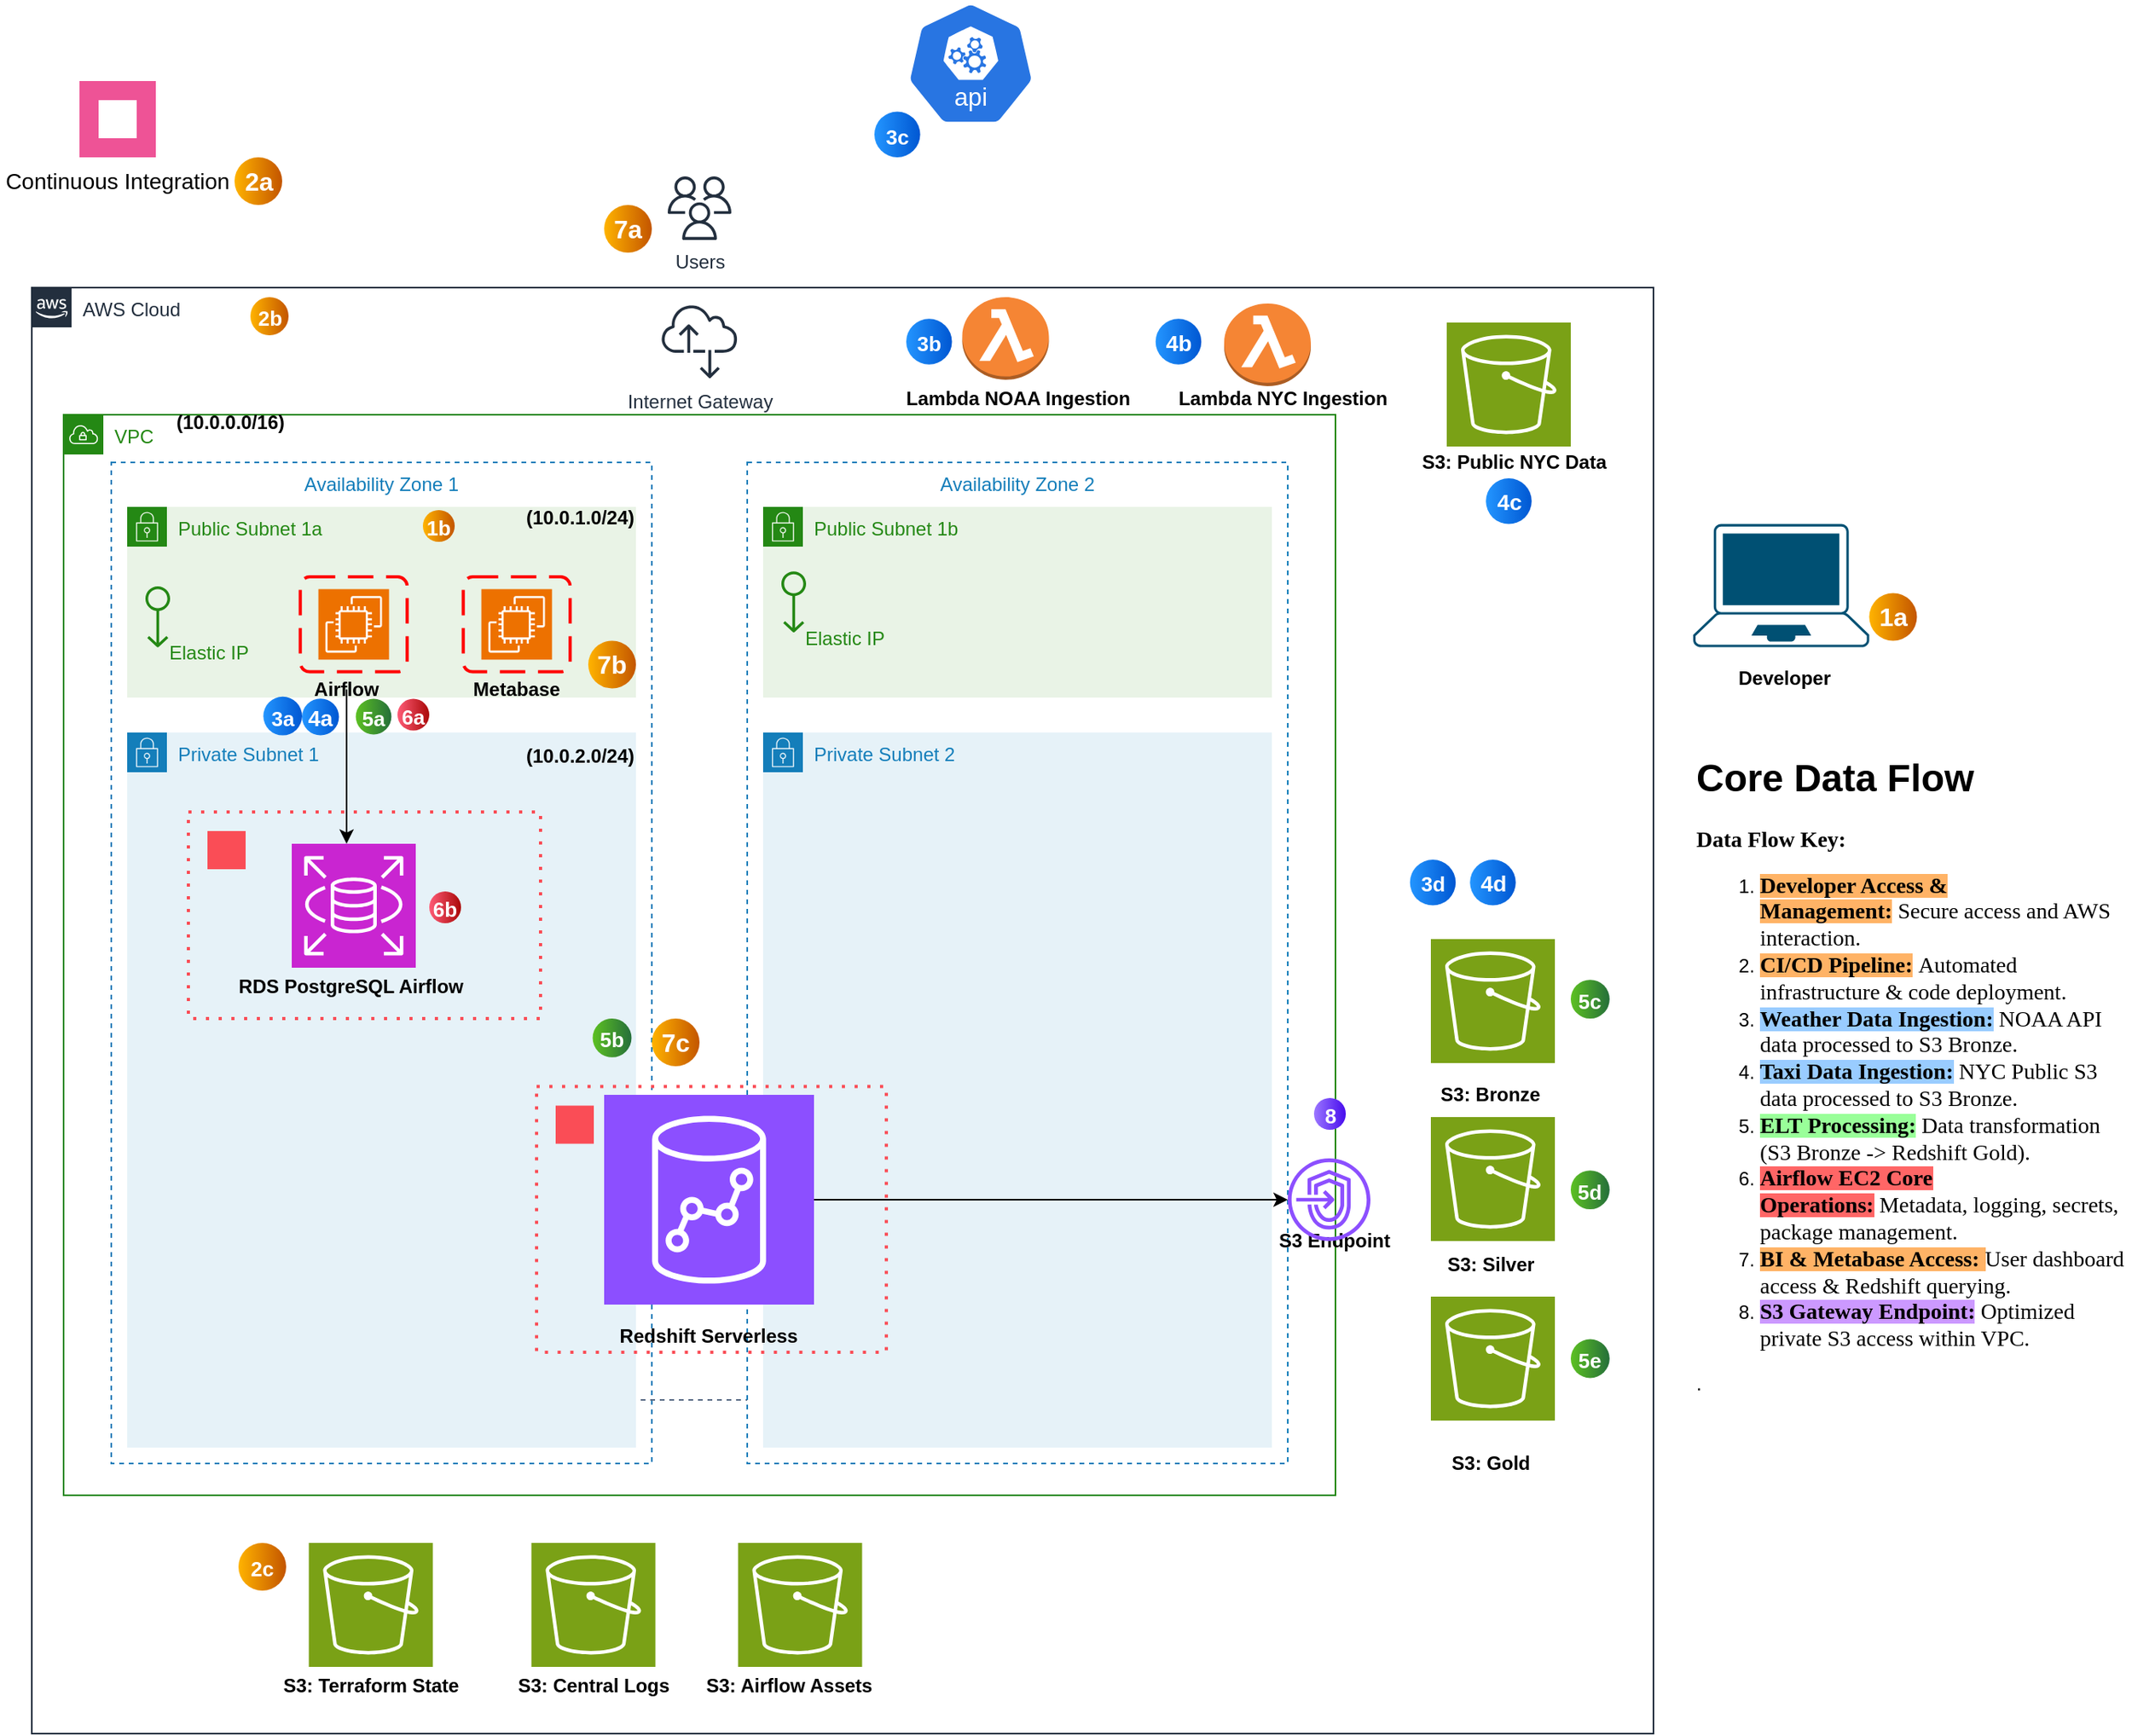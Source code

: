 <mxfile version="27.0.6">
  <diagram id="jrXY4hO8n29qiqvIHeQG" name="Page-1">
    <mxGraphModel dx="2551" dy="2129" grid="1" gridSize="10" guides="1" tooltips="1" connect="1" arrows="1" fold="1" page="0" pageScale="1" pageWidth="827" pageHeight="1169" math="0" shadow="0">
      <root>
        <mxCell id="0" />
        <mxCell id="1" parent="0" />
        <mxCell id="5G6M97Ru5O6IGqaMy1Rf-31" value="Availability Zone 1" style="strokeColor=#147EBA;dashed=1;verticalAlign=top;fontStyle=0;fontColor=#147EBA;" parent="1" vertex="1">
          <mxGeometry x="-970" y="-690" width="340" height="630" as="geometry" />
        </mxCell>
        <mxCell id="5G6M97Ru5O6IGqaMy1Rf-42" value="" style="fillColor=none;strokeColor=#5A6C86;dashed=1;verticalAlign=top;fontStyle=0;fontColor=#5A6C86;" parent="1" vertex="1">
          <mxGeometry x="-950" y="-270" width="700" height="170" as="geometry" />
        </mxCell>
        <mxCell id="5G6M97Ru5O6IGqaMy1Rf-26" value="Private Subnet 1" style="points=[[0,0],[0.25,0],[0.5,0],[0.75,0],[1,0],[1,0.25],[1,0.5],[1,0.75],[1,1],[0.75,1],[0.5,1],[0.25,1],[0,1],[0,0.75],[0,0.5],[0,0.25]];outlineConnect=0;gradientColor=none;html=1;whiteSpace=wrap;fontSize=12;fontStyle=0;shape=mxgraph.aws4.group;grIcon=mxgraph.aws4.group_security_group;grStroke=0;strokeColor=#147EBA;fillColor=#E6F2F8;verticalAlign=top;align=left;spacingLeft=30;fontColor=#147EBA;dashed=0;" parent="1" vertex="1">
          <mxGeometry x="-960" y="-520" width="320" height="450" as="geometry" />
        </mxCell>
        <mxCell id="5G6M97Ru5O6IGqaMy1Rf-22" value="AWS Cloud" style="points=[[0,0],[0.25,0],[0.5,0],[0.75,0],[1,0],[1,0.25],[1,0.5],[1,0.75],[1,1],[0.75,1],[0.5,1],[0.25,1],[0,1],[0,0.75],[0,0.5],[0,0.25]];outlineConnect=0;gradientColor=none;html=1;whiteSpace=wrap;fontSize=12;fontStyle=0;shape=mxgraph.aws4.group;grIcon=mxgraph.aws4.group_aws_cloud_alt;strokeColor=#232F3E;verticalAlign=top;align=left;spacingLeft=30;fontColor=#232F3E;dashed=0;fillColor=none;" parent="1" vertex="1">
          <mxGeometry x="-1020" y="-800" width="1020" height="910" as="geometry" />
        </mxCell>
        <mxCell id="5G6M97Ru5O6IGqaMy1Rf-23" value="VPC" style="points=[[0,0],[0.25,0],[0.5,0],[0.75,0],[1,0],[1,0.25],[1,0.5],[1,0.75],[1,1],[0.75,1],[0.5,1],[0.25,1],[0,1],[0,0.75],[0,0.5],[0,0.25]];outlineConnect=0;gradientColor=none;html=1;whiteSpace=wrap;fontSize=12;fontStyle=0;shape=mxgraph.aws4.group;grIcon=mxgraph.aws4.group_vpc;strokeColor=#248814;fillColor=none;verticalAlign=top;align=left;spacingLeft=30;dashed=0;fontColor=#248814;" parent="1" vertex="1">
          <mxGeometry x="-1000" y="-720" width="800" height="680" as="geometry" />
        </mxCell>
        <mxCell id="5G6M97Ru5O6IGqaMy1Rf-32" value="Availability Zone 2" style="strokeColor=#147EBA;dashed=1;verticalAlign=top;fontStyle=0;fontColor=#147EBA;" parent="1" vertex="1">
          <mxGeometry x="-570" y="-690" width="340" height="630" as="geometry" />
        </mxCell>
        <mxCell id="5G6M97Ru5O6IGqaMy1Rf-24" value="Public Subnet 1a" style="points=[[0,0],[0.25,0],[0.5,0],[0.75,0],[1,0],[1,0.25],[1,0.5],[1,0.75],[1,1],[0.75,1],[0.5,1],[0.25,1],[0,1],[0,0.75],[0,0.5],[0,0.25]];outlineConnect=0;gradientColor=none;html=1;whiteSpace=wrap;fontSize=12;fontStyle=0;shape=mxgraph.aws4.group;grIcon=mxgraph.aws4.group_security_group;grStroke=0;strokeColor=#248814;fillColor=#E9F3E6;verticalAlign=top;align=left;spacingLeft=30;fontColor=#248814;dashed=0;" parent="1" vertex="1">
          <mxGeometry x="-960" y="-662" width="320" height="120" as="geometry" />
        </mxCell>
        <mxCell id="5G6M97Ru5O6IGqaMy1Rf-25" value="Public Subnet 1b" style="points=[[0,0],[0.25,0],[0.5,0],[0.75,0],[1,0],[1,0.25],[1,0.5],[1,0.75],[1,1],[0.75,1],[0.5,1],[0.25,1],[0,1],[0,0.75],[0,0.5],[0,0.25]];outlineConnect=0;gradientColor=none;html=1;whiteSpace=wrap;fontSize=12;fontStyle=0;shape=mxgraph.aws4.group;grIcon=mxgraph.aws4.group_security_group;grStroke=0;strokeColor=#248814;fillColor=#E9F3E6;verticalAlign=top;align=left;spacingLeft=30;fontColor=#248814;dashed=0;" parent="1" vertex="1">
          <mxGeometry x="-560" y="-662" width="320" height="120" as="geometry" />
        </mxCell>
        <mxCell id="5G6M97Ru5O6IGqaMy1Rf-27" value="Private Subnet 2" style="points=[[0,0],[0.25,0],[0.5,0],[0.75,0],[1,0],[1,0.25],[1,0.5],[1,0.75],[1,1],[0.75,1],[0.5,1],[0.25,1],[0,1],[0,0.75],[0,0.5],[0,0.25]];outlineConnect=0;gradientColor=none;html=1;whiteSpace=wrap;fontSize=12;fontStyle=0;shape=mxgraph.aws4.group;grIcon=mxgraph.aws4.group_security_group;grStroke=0;strokeColor=#147EBA;fillColor=#E6F2F8;verticalAlign=top;align=left;spacingLeft=30;fontColor=#147EBA;dashed=0;" parent="1" vertex="1">
          <mxGeometry x="-560" y="-520" width="320" height="450" as="geometry" />
        </mxCell>
        <mxCell id="5G6M97Ru5O6IGqaMy1Rf-36" value="Internet Gateway" style="outlineConnect=0;fontColor=#232F3E;gradientColor=none;fillColor=#232F3E;strokeColor=none;dashed=0;verticalLabelPosition=bottom;verticalAlign=top;align=center;html=1;fontSize=12;fontStyle=0;aspect=fixed;pointerEvents=1;shape=mxgraph.aws4.internet_alt2;" parent="1" vertex="1">
          <mxGeometry x="-624" y="-790" width="48" height="48" as="geometry" />
        </mxCell>
        <mxCell id="5G6M97Ru5O6IGqaMy1Rf-37" value="Users" style="outlineConnect=0;fontColor=#232F3E;gradientColor=none;fillColor=#232F3E;strokeColor=none;dashed=0;verticalLabelPosition=bottom;verticalAlign=top;align=center;html=1;fontSize=12;fontStyle=0;aspect=fixed;pointerEvents=1;shape=mxgraph.aws4.users;" parent="1" vertex="1">
          <mxGeometry x="-620" y="-870" width="40" height="40" as="geometry" />
        </mxCell>
        <mxCell id="5G6M97Ru5O6IGqaMy1Rf-38" value="Elastic IP" style="outlineConnect=0;gradientColor=none;strokeColor=#248814;dashed=0;verticalLabelPosition=bottom;verticalAlign=middle;align=center;html=1;fontSize=12;fontStyle=0;aspect=fixed;pointerEvents=1;shape=mxgraph.aws4.elastic_ip_address;rotation=90;spacingLeft=30;fillColor=#248814;fontColor=#248814;horizontal=0;labelPosition=center;spacingTop=46;" parent="1" vertex="1">
          <mxGeometry x="-960.0" y="-600.93" width="38.49" height="16.29" as="geometry" />
        </mxCell>
        <mxCell id="5G6M97Ru5O6IGqaMy1Rf-48" value="Elastic IP" style="outlineConnect=0;gradientColor=none;strokeColor=#248814;dashed=0;verticalLabelPosition=bottom;verticalAlign=middle;align=center;html=1;fontSize=12;fontStyle=0;aspect=fixed;pointerEvents=1;shape=mxgraph.aws4.elastic_ip_address;rotation=90;spacingLeft=30;fillColor=#248814;fontColor=#248814;horizontal=0;labelPosition=center;spacingTop=46;" parent="1" vertex="1">
          <mxGeometry x="-560.0" y="-610.29" width="38.49" height="16.29" as="geometry" />
        </mxCell>
        <mxCell id="z02mb0LdHBEPI5BZw7L--1" value="" style="sketch=0;points=[[0,0,0],[0.25,0,0],[0.5,0,0],[0.75,0,0],[1,0,0],[0,1,0],[0.25,1,0],[0.5,1,0],[0.75,1,0],[1,1,0],[0,0.25,0],[0,0.5,0],[0,0.75,0],[1,0.25,0],[1,0.5,0],[1,0.75,0]];outlineConnect=0;fontColor=#232F3E;fillColor=#7AA116;strokeColor=#ffffff;dashed=0;verticalLabelPosition=bottom;verticalAlign=top;align=center;html=1;fontSize=12;fontStyle=0;aspect=fixed;shape=mxgraph.aws4.resourceIcon;resIcon=mxgraph.aws4.s3;" parent="1" vertex="1">
          <mxGeometry x="-140" y="-390" width="78" height="78" as="geometry" />
        </mxCell>
        <mxCell id="z02mb0LdHBEPI5BZw7L--2" value="" style="sketch=0;points=[[0,0,0],[0.25,0,0],[0.5,0,0],[0.75,0,0],[1,0,0],[0,1,0],[0.25,1,0],[0.5,1,0],[0.75,1,0],[1,1,0],[0,0.25,0],[0,0.5,0],[0,0.75,0],[1,0.25,0],[1,0.5,0],[1,0.75,0]];outlineConnect=0;fontColor=#232F3E;fillColor=#7AA116;strokeColor=#ffffff;dashed=0;verticalLabelPosition=bottom;verticalAlign=top;align=center;html=1;fontSize=12;fontStyle=0;aspect=fixed;shape=mxgraph.aws4.resourceIcon;resIcon=mxgraph.aws4.s3;" parent="1" vertex="1">
          <mxGeometry x="-140" y="-278" width="78" height="78" as="geometry" />
        </mxCell>
        <mxCell id="z02mb0LdHBEPI5BZw7L--3" value="" style="sketch=0;points=[[0,0,0],[0.25,0,0],[0.5,0,0],[0.75,0,0],[1,0,0],[0,1,0],[0.25,1,0],[0.5,1,0],[0.75,1,0],[1,1,0],[0,0.25,0],[0,0.5,0],[0,0.75,0],[1,0.25,0],[1,0.5,0],[1,0.75,0]];outlineConnect=0;fontColor=#232F3E;fillColor=#7AA116;strokeColor=#ffffff;dashed=0;verticalLabelPosition=bottom;verticalAlign=top;align=center;html=1;fontSize=12;fontStyle=0;aspect=fixed;shape=mxgraph.aws4.resourceIcon;resIcon=mxgraph.aws4.s3;" parent="1" vertex="1">
          <mxGeometry x="-140" y="-165" width="78" height="78" as="geometry" />
        </mxCell>
        <mxCell id="z02mb0LdHBEPI5BZw7L--4" value="&lt;b&gt;S3: Bronze&lt;/b&gt;" style="text;html=1;align=center;verticalAlign=middle;whiteSpace=wrap;rounded=0;" parent="1" vertex="1">
          <mxGeometry x="-215.5" y="-312" width="225" height="40" as="geometry" />
        </mxCell>
        <mxCell id="z02mb0LdHBEPI5BZw7L--5" value="&lt;b&gt;S3: Silver&amp;nbsp;&lt;/b&gt;" style="text;html=1;align=center;verticalAlign=middle;whiteSpace=wrap;rounded=0;" parent="1" vertex="1">
          <mxGeometry x="-213.5" y="-205" width="225" height="40" as="geometry" />
        </mxCell>
        <mxCell id="z02mb0LdHBEPI5BZw7L--6" value="&lt;b&gt;S3: Gold&amp;nbsp;&lt;/b&gt;" style="text;html=1;align=center;verticalAlign=middle;whiteSpace=wrap;rounded=0;" parent="1" vertex="1">
          <mxGeometry x="-213.5" y="-80" width="225" height="40" as="geometry" />
        </mxCell>
        <mxCell id="z02mb0LdHBEPI5BZw7L--7" value="" style="outlineConnect=0;dashed=0;verticalLabelPosition=bottom;verticalAlign=top;align=center;html=1;shape=mxgraph.aws3.lambda_function;fillColor=#F58534;gradientColor=none;" parent="1" vertex="1">
          <mxGeometry x="-434.75" y="-794" width="54.5" height="52" as="geometry" />
        </mxCell>
        <mxCell id="z02mb0LdHBEPI5BZw7L--8" value="" style="outlineConnect=0;dashed=0;verticalLabelPosition=bottom;verticalAlign=top;align=center;html=1;shape=mxgraph.aws3.lambda_function;fillColor=#F58534;gradientColor=none;" parent="1" vertex="1">
          <mxGeometry x="-270" y="-790" width="54.5" height="52" as="geometry" />
        </mxCell>
        <mxCell id="z02mb0LdHBEPI5BZw7L--9" value="&lt;b&gt;Lambda NYC Ingestion&lt;/b&gt;" style="text;html=1;align=center;verticalAlign=middle;whiteSpace=wrap;rounded=0;" parent="1" vertex="1">
          <mxGeometry x="-313.15" y="-750" width="160" height="40" as="geometry" />
        </mxCell>
        <mxCell id="z02mb0LdHBEPI5BZw7L--10" value="&lt;b&gt;Lambda NOAA Ingestion&lt;/b&gt;" style="text;html=1;align=center;verticalAlign=middle;whiteSpace=wrap;rounded=0;" parent="1" vertex="1">
          <mxGeometry x="-512.5" y="-750" width="225" height="40" as="geometry" />
        </mxCell>
        <mxCell id="z02mb0LdHBEPI5BZw7L--105" style="edgeStyle=orthogonalEdgeStyle;rounded=0;orthogonalLoop=1;jettySize=auto;html=1;exitX=1;exitY=0.5;exitDx=0;exitDy=0;exitPerimeter=0;" parent="1" source="z02mb0LdHBEPI5BZw7L--11" target="z02mb0LdHBEPI5BZw7L--20" edge="1">
          <mxGeometry relative="1" as="geometry" />
        </mxCell>
        <mxCell id="z02mb0LdHBEPI5BZw7L--11" value="" style="sketch=0;points=[[0,0,0],[0.25,0,0],[0.5,0,0],[0.75,0,0],[1,0,0],[0,1,0],[0.25,1,0],[0.5,1,0],[0.75,1,0],[1,1,0],[0,0.25,0],[0,0.5,0],[0,0.75,0],[1,0.25,0],[1,0.5,0],[1,0.75,0]];outlineConnect=0;fontColor=#232F3E;fillColor=#8C4FFF;strokeColor=#ffffff;dashed=0;verticalLabelPosition=bottom;verticalAlign=top;align=center;html=1;fontSize=12;fontStyle=0;aspect=fixed;shape=mxgraph.aws4.resourceIcon;resIcon=mxgraph.aws4.redshift;" parent="1" vertex="1">
          <mxGeometry x="-660" y="-292" width="132" height="132" as="geometry" />
        </mxCell>
        <mxCell id="z02mb0LdHBEPI5BZw7L--12" value="&lt;b&gt;Redshift Serverless&amp;nbsp;&lt;/b&gt;" style="text;html=1;align=center;verticalAlign=middle;whiteSpace=wrap;rounded=0;" parent="1" vertex="1">
          <mxGeometry x="-705" y="-160" width="225" height="40" as="geometry" />
        </mxCell>
        <mxCell id="z02mb0LdHBEPI5BZw7L--25" value="" style="group" parent="1" vertex="1" connectable="0">
          <mxGeometry x="-930" y="-450" width="225" height="110" as="geometry" />
        </mxCell>
        <mxCell id="z02mb0LdHBEPI5BZw7L--26" value="" style="sketch=0;points=[[0,0,0],[0.25,0,0],[0.5,0,0],[0.75,0,0],[1,0,0],[0,1,0],[0.25,1,0],[0.5,1,0],[0.75,1,0],[1,1,0],[0,0.25,0],[0,0.5,0],[0,0.75,0],[1,0.25,0],[1,0.5,0],[1,0.75,0]];outlineConnect=0;fontColor=#232F3E;fillColor=#C925D1;strokeColor=#ffffff;dashed=0;verticalLabelPosition=bottom;verticalAlign=top;align=center;html=1;fontSize=12;fontStyle=0;aspect=fixed;shape=mxgraph.aws4.resourceIcon;resIcon=mxgraph.aws4.rds;" parent="z02mb0LdHBEPI5BZw7L--25" vertex="1">
          <mxGeometry x="73.5" width="78" height="78" as="geometry" />
        </mxCell>
        <mxCell id="z02mb0LdHBEPI5BZw7L--27" value="&lt;b&gt;RDS PostgreSQL Airflow&amp;nbsp;&lt;/b&gt;" style="text;html=1;align=center;verticalAlign=middle;whiteSpace=wrap;rounded=0;" parent="z02mb0LdHBEPI5BZw7L--25" vertex="1">
          <mxGeometry y="70" width="225" height="40" as="geometry" />
        </mxCell>
        <mxCell id="z02mb0LdHBEPI5BZw7L--28" value="&lt;b&gt;(10.0.0.0/16)&lt;/b&gt;" style="text;html=1;align=center;verticalAlign=middle;whiteSpace=wrap;rounded=0;" parent="1" vertex="1">
          <mxGeometry x="-970" y="-730" width="150" height="30" as="geometry" />
        </mxCell>
        <mxCell id="z02mb0LdHBEPI5BZw7L--29" value="&lt;b&gt;(10.0.1.0/24)&lt;/b&gt;" style="text;html=1;align=center;verticalAlign=middle;whiteSpace=wrap;rounded=0;" parent="1" vertex="1">
          <mxGeometry x="-750" y="-670" width="150" height="30" as="geometry" />
        </mxCell>
        <mxCell id="z02mb0LdHBEPI5BZw7L--30" value="&lt;b&gt;(10.0.2.0/24)&lt;/b&gt;" style="text;html=1;align=center;verticalAlign=middle;whiteSpace=wrap;rounded=0;" parent="1" vertex="1">
          <mxGeometry x="-750" y="-520" width="150" height="30" as="geometry" />
        </mxCell>
        <mxCell id="z02mb0LdHBEPI5BZw7L--31" value="&lt;b&gt;S3 Endpoint&lt;/b&gt;" style="text;html=1;align=center;verticalAlign=middle;whiteSpace=wrap;rounded=0;" parent="1" vertex="1">
          <mxGeometry x="-313.15" y="-220" width="225" height="40" as="geometry" />
        </mxCell>
        <mxCell id="z02mb0LdHBEPI5BZw7L--32" value="" style="group" parent="1" vertex="1" connectable="0">
          <mxGeometry x="-919.25" y="-10" width="488.5" height="110" as="geometry" />
        </mxCell>
        <mxCell id="z02mb0LdHBEPI5BZw7L--33" value="" style="sketch=0;points=[[0,0,0],[0.25,0,0],[0.5,0,0],[0.75,0,0],[1,0,0],[0,1,0],[0.25,1,0],[0.5,1,0],[0.75,1,0],[1,1,0],[0,0.25,0],[0,0.5,0],[0,0.75,0],[1,0.25,0],[1,0.5,0],[1,0.75,0]];outlineConnect=0;fontColor=#232F3E;fillColor=#7AA116;strokeColor=#ffffff;dashed=0;verticalLabelPosition=bottom;verticalAlign=top;align=center;html=1;fontSize=12;fontStyle=0;aspect=fixed;shape=mxgraph.aws4.resourceIcon;resIcon=mxgraph.aws4.s3;" parent="z02mb0LdHBEPI5BZw7L--32" vertex="1">
          <mxGeometry x="213.5" width="78" height="78" as="geometry" />
        </mxCell>
        <mxCell id="z02mb0LdHBEPI5BZw7L--34" value="" style="sketch=0;points=[[0,0,0],[0.25,0,0],[0.5,0,0],[0.75,0,0],[1,0,0],[0,1,0],[0.25,1,0],[0.5,1,0],[0.75,1,0],[1,1,0],[0,0.25,0],[0,0.5,0],[0,0.75,0],[1,0.25,0],[1,0.5,0],[1,0.75,0]];outlineConnect=0;fontColor=#232F3E;fillColor=#7AA116;strokeColor=#ffffff;dashed=0;verticalLabelPosition=bottom;verticalAlign=top;align=center;html=1;fontSize=12;fontStyle=0;aspect=fixed;shape=mxgraph.aws4.resourceIcon;resIcon=mxgraph.aws4.s3;" parent="z02mb0LdHBEPI5BZw7L--32" vertex="1">
          <mxGeometry x="73.5" width="78" height="78" as="geometry" />
        </mxCell>
        <mxCell id="z02mb0LdHBEPI5BZw7L--35" value="&lt;b&gt;S3: Terraform State&lt;/b&gt;" style="text;html=1;align=center;verticalAlign=middle;whiteSpace=wrap;rounded=0;" parent="z02mb0LdHBEPI5BZw7L--32" vertex="1">
          <mxGeometry y="70" width="225" height="40" as="geometry" />
        </mxCell>
        <mxCell id="z02mb0LdHBEPI5BZw7L--36" value="" style="sketch=0;points=[[0,0,0],[0.25,0,0],[0.5,0,0],[0.75,0,0],[1,0,0],[0,1,0],[0.25,1,0],[0.5,1,0],[0.75,1,0],[1,1,0],[0,0.25,0],[0,0.5,0],[0,0.75,0],[1,0.25,0],[1,0.5,0],[1,0.75,0]];outlineConnect=0;fontColor=#232F3E;fillColor=#7AA116;strokeColor=#ffffff;dashed=0;verticalLabelPosition=bottom;verticalAlign=top;align=center;html=1;fontSize=12;fontStyle=0;aspect=fixed;shape=mxgraph.aws4.resourceIcon;resIcon=mxgraph.aws4.s3;" parent="z02mb0LdHBEPI5BZw7L--32" vertex="1">
          <mxGeometry x="343.5" width="78" height="78" as="geometry" />
        </mxCell>
        <mxCell id="z02mb0LdHBEPI5BZw7L--37" value="&lt;b&gt;S3: Central Logs&lt;/b&gt;" style="text;html=1;align=center;verticalAlign=middle;whiteSpace=wrap;rounded=0;" parent="z02mb0LdHBEPI5BZw7L--32" vertex="1">
          <mxGeometry x="140" y="70" width="225" height="40" as="geometry" />
        </mxCell>
        <mxCell id="z02mb0LdHBEPI5BZw7L--38" value="&lt;b&gt;S3: Airflow Assets&lt;/b&gt;" style="text;html=1;align=center;verticalAlign=middle;whiteSpace=wrap;rounded=0;" parent="z02mb0LdHBEPI5BZw7L--32" vertex="1">
          <mxGeometry x="263.5" y="70" width="225" height="40" as="geometry" />
        </mxCell>
        <mxCell id="z02mb0LdHBEPI5BZw7L--39" value="" style="points=[[0.13,0.02,0],[0.5,0,0],[0.87,0.02,0],[0.885,0.4,0],[0.985,0.985,0],[0.5,1,0],[0.015,0.985,0],[0.115,0.4,0]];verticalLabelPosition=bottom;sketch=0;html=1;verticalAlign=top;aspect=fixed;align=center;pointerEvents=1;shape=mxgraph.cisco19.laptop;fillColor=#005073;strokeColor=none;" parent="1" vertex="1">
          <mxGeometry x="25" y="-651.22" width="110.72" height="77.5" as="geometry" />
        </mxCell>
        <mxCell id="z02mb0LdHBEPI5BZw7L--40" value="&lt;div&gt;&lt;b&gt;Developer&lt;/b&gt;&lt;/div&gt;" style="text;html=1;align=center;verticalAlign=middle;whiteSpace=wrap;rounded=0;" parent="1" vertex="1">
          <mxGeometry x="-30" y="-573.72" width="225" height="40" as="geometry" />
        </mxCell>
        <mxCell id="z02mb0LdHBEPI5BZw7L--41" value="" style="sketch=0;points=[[0,0,0],[0.25,0,0],[0.5,0,0],[0.75,0,0],[1,0,0],[0,1,0],[0.25,1,0],[0.5,1,0],[0.75,1,0],[1,1,0],[0,0.25,0],[0,0.5,0],[0,0.75,0],[1,0.25,0],[1,0.5,0],[1,0.75,0]];outlineConnect=0;fontColor=#232F3E;fillColor=#7AA116;strokeColor=#ffffff;dashed=0;verticalLabelPosition=bottom;verticalAlign=top;align=center;html=1;fontSize=12;fontStyle=0;aspect=fixed;shape=mxgraph.aws4.resourceIcon;resIcon=mxgraph.aws4.s3;" parent="1" vertex="1">
          <mxGeometry x="-130" y="-778" width="78" height="78" as="geometry" />
        </mxCell>
        <mxCell id="z02mb0LdHBEPI5BZw7L--42" value="&lt;b&gt;S3: Public NYC Data&lt;/b&gt;" style="text;html=1;align=center;verticalAlign=middle;whiteSpace=wrap;rounded=0;" parent="1" vertex="1">
          <mxGeometry x="-200" y="-710" width="225" height="40" as="geometry" />
        </mxCell>
        <mxCell id="z02mb0LdHBEPI5BZw7L--43" value="" style="aspect=fixed;sketch=0;html=1;dashed=0;whitespace=wrap;verticalLabelPosition=bottom;verticalAlign=top;fillColor=#2875E2;strokeColor=#ffffff;points=[[0.005,0.63,0],[0.1,0.2,0],[0.9,0.2,0],[0.5,0,0],[0.995,0.63,0],[0.72,0.99,0],[0.5,1,0],[0.28,0.99,0]];shape=mxgraph.kubernetes.icon2;kubernetesLabel=1;prIcon=api" parent="1" vertex="1">
          <mxGeometry x="-470" y="-980" width="81.25" height="78" as="geometry" />
        </mxCell>
        <mxCell id="z02mb0LdHBEPI5BZw7L--48" value="" style="group" parent="1" vertex="1" connectable="0">
          <mxGeometry x="-1040" y="-930" width="98" height="48" as="geometry" />
        </mxCell>
        <mxCell id="z02mb0LdHBEPI5BZw7L--44" value="Continuous Integration" style="shape=rect;fillColor=#EE5396;aspect=fixed;resizable=0;labelPosition=center;verticalLabelPosition=bottom;align=center;verticalAlign=top;strokeColor=none;fontSize=14;" parent="z02mb0LdHBEPI5BZw7L--48" vertex="1">
          <mxGeometry x="50" width="48" height="48" as="geometry" />
        </mxCell>
        <mxCell id="z02mb0LdHBEPI5BZw7L--45" value="" style="fillColor=#ffffff;strokeColor=none;dashed=0;outlineConnect=0;html=1;labelPosition=center;verticalLabelPosition=bottom;verticalAlign=top;part=1;movable=0;resizable=0;rotatable=0;shape=mxgraph.ibm_cloud.continuous-integration" parent="z02mb0LdHBEPI5BZw7L--44" vertex="1">
          <mxGeometry width="24" height="24" relative="1" as="geometry">
            <mxPoint x="12" y="12" as="offset" />
          </mxGeometry>
        </mxCell>
        <mxCell id="z02mb0LdHBEPI5BZw7L--47" value="" style="shape=image;html=1;verticalAlign=top;verticalLabelPosition=bottom;labelBackgroundColor=#ffffff;imageAspect=0;aspect=fixed;image=https://cdn4.iconfinder.com/data/icons/ionicons/512/icon-social-github-128.png" parent="z02mb0LdHBEPI5BZw7L--48" vertex="1">
          <mxGeometry width="43" height="43" as="geometry" />
        </mxCell>
        <mxCell id="z02mb0LdHBEPI5BZw7L--103" value="" style="edgeStyle=orthogonalEdgeStyle;rounded=0;orthogonalLoop=1;jettySize=auto;html=1;" parent="1" source="z02mb0LdHBEPI5BZw7L--53" target="z02mb0LdHBEPI5BZw7L--26" edge="1">
          <mxGeometry relative="1" as="geometry" />
        </mxCell>
        <mxCell id="z02mb0LdHBEPI5BZw7L--53" value="&lt;b&gt;Airflow&lt;/b&gt;" style="text;html=1;align=center;verticalAlign=middle;whiteSpace=wrap;rounded=0;" parent="1" vertex="1">
          <mxGeometry x="-847" y="-547.15" width="50" as="geometry" />
        </mxCell>
        <mxCell id="z02mb0LdHBEPI5BZw7L--55" value="&lt;b&gt;Metabase&lt;/b&gt;" style="text;html=1;align=center;verticalAlign=middle;whiteSpace=wrap;rounded=0;" parent="1" vertex="1">
          <mxGeometry x="-740" y="-547.15" width="50" as="geometry" />
        </mxCell>
        <mxCell id="z02mb0LdHBEPI5BZw7L--63" value="1a" style="ellipse;whiteSpace=wrap;html=1;aspect=fixed;rotation=0;gradientColor=#C35500;strokeColor=none;gradientDirection=east;fillColor=#FFB300;rounded=0;pointerEvents=0;fontFamily=Helvetica;fontSize=16;fontColor=#FFFFFF;spacingTop=4;spacingBottom=4;spacingLeft=4;spacingRight=4;points=[];fontStyle=1" parent="1" vertex="1">
          <mxGeometry x="135.72" y="-607.78" width="30" height="30" as="geometry" />
        </mxCell>
        <mxCell id="z02mb0LdHBEPI5BZw7L--64" value="&lt;font style=&quot;font-size: 13px;&quot;&gt;1b&lt;/font&gt;" style="ellipse;whiteSpace=wrap;html=1;aspect=fixed;rotation=0;gradientColor=#C35500;strokeColor=none;gradientDirection=east;fillColor=#FFB300;rounded=0;pointerEvents=0;fontFamily=Helvetica;fontSize=16;fontColor=#FFFFFF;spacingTop=4;spacingBottom=4;spacingLeft=4;spacingRight=4;points=[];fontStyle=1" parent="1" vertex="1">
          <mxGeometry x="-774" y="-660" width="20" height="20" as="geometry" />
        </mxCell>
        <mxCell id="z02mb0LdHBEPI5BZw7L--65" value="2a" style="ellipse;whiteSpace=wrap;html=1;aspect=fixed;rotation=0;gradientColor=#C35500;strokeColor=none;gradientDirection=east;fillColor=#FFB300;rounded=0;pointerEvents=0;fontFamily=Helvetica;fontSize=16;fontColor=#FFFFFF;spacingTop=4;spacingBottom=4;spacingLeft=4;spacingRight=4;points=[];fontStyle=1" parent="1" vertex="1">
          <mxGeometry x="-892.5" y="-882" width="30" height="30" as="geometry" />
        </mxCell>
        <mxCell id="z02mb0LdHBEPI5BZw7L--66" value="&lt;font style=&quot;font-size: 13px;&quot;&gt;2b&lt;/font&gt;" style="ellipse;whiteSpace=wrap;html=1;aspect=fixed;rotation=0;gradientColor=#C35500;strokeColor=none;gradientDirection=east;fillColor=#FFB300;rounded=0;pointerEvents=0;fontFamily=Helvetica;fontSize=16;fontColor=#FFFFFF;spacingTop=4;spacingBottom=4;spacingLeft=4;spacingRight=4;points=[];fontStyle=1" parent="1" vertex="1">
          <mxGeometry x="-882.5" y="-794" width="24" height="24" as="geometry" />
        </mxCell>
        <mxCell id="z02mb0LdHBEPI5BZw7L--67" value="&lt;font style=&quot;font-size: 13px;&quot;&gt;2c&lt;/font&gt;" style="ellipse;whiteSpace=wrap;html=1;aspect=fixed;rotation=0;gradientColor=#C35500;strokeColor=none;gradientDirection=east;fillColor=#FFB300;rounded=0;pointerEvents=0;fontFamily=Helvetica;fontSize=16;fontColor=#FFFFFF;spacingTop=4;spacingBottom=4;spacingLeft=4;spacingRight=4;points=[];fontStyle=1" parent="1" vertex="1">
          <mxGeometry x="-890" y="-10" width="30" height="30" as="geometry" />
        </mxCell>
        <mxCell id="z02mb0LdHBEPI5BZw7L--68" value="&lt;font style=&quot;font-size: 13px;&quot;&gt;3a&lt;/font&gt;" style="ellipse;whiteSpace=wrap;html=1;aspect=fixed;rotation=0;gradientColor=#0057D2;strokeColor=none;gradientDirection=east;fillColor=#2395FF;rounded=0;pointerEvents=0;fontFamily=Helvetica;fontSize=16;fontColor=#FFFFFF;spacingTop=4;spacingBottom=4;spacingLeft=4;spacingRight=4;points=[];fontStyle=1" parent="1" vertex="1">
          <mxGeometry x="-874.36" y="-542.58" width="24.36" height="24.36" as="geometry" />
        </mxCell>
        <mxCell id="z02mb0LdHBEPI5BZw7L--69" value="&lt;font style=&quot;font-size: 13px;&quot;&gt;3b&lt;/font&gt;" style="ellipse;whiteSpace=wrap;html=1;aspect=fixed;rotation=0;gradientColor=#0057D2;strokeColor=none;gradientDirection=east;fillColor=#2395FF;rounded=0;pointerEvents=0;fontFamily=Helvetica;fontSize=16;fontColor=#FFFFFF;spacingTop=4;spacingBottom=4;spacingLeft=4;spacingRight=4;points=[];fontStyle=1" parent="1" vertex="1">
          <mxGeometry x="-470" y="-780.39" width="28.78" height="28.78" as="geometry" />
        </mxCell>
        <mxCell id="z02mb0LdHBEPI5BZw7L--70" value="&lt;font style=&quot;font-size: 13px;&quot;&gt;3c&lt;/font&gt;" style="ellipse;whiteSpace=wrap;html=1;aspect=fixed;rotation=0;gradientColor=#0057D2;strokeColor=none;gradientDirection=east;fillColor=#2395FF;rounded=0;pointerEvents=0;fontFamily=Helvetica;fontSize=16;fontColor=#FFFFFF;spacingTop=4;spacingBottom=4;spacingLeft=4;spacingRight=4;points=[];fontStyle=1" parent="1" vertex="1">
          <mxGeometry x="-490" y="-910.78" width="28.78" height="28.78" as="geometry" />
        </mxCell>
        <mxCell id="z02mb0LdHBEPI5BZw7L--71" value="&lt;font style=&quot;font-size: 13px;&quot;&gt;3d&lt;/font&gt;" style="ellipse;whiteSpace=wrap;html=1;aspect=fixed;rotation=0;gradientColor=#0057D2;strokeColor=none;gradientDirection=east;fillColor=#2395FF;rounded=0;pointerEvents=0;fontFamily=Helvetica;fontSize=16;fontColor=#FFFFFF;spacingTop=4;spacingBottom=4;spacingLeft=4;spacingRight=4;points=[];fontStyle=1" parent="1" vertex="1">
          <mxGeometry x="-153.15" y="-440" width="28.78" height="28.78" as="geometry" />
        </mxCell>
        <mxCell id="z02mb0LdHBEPI5BZw7L--72" value="&lt;font style=&quot;font-size: 14px;&quot;&gt;4a&lt;/font&gt;" style="ellipse;whiteSpace=wrap;html=1;aspect=fixed;rotation=0;gradientColor=#0057D2;strokeColor=none;gradientDirection=east;fillColor=#2395FF;rounded=0;pointerEvents=0;fontFamily=Helvetica;fontSize=16;fontColor=#FFFFFF;spacingTop=4;spacingBottom=4;spacingLeft=4;spacingRight=4;points=[];fontStyle=1" parent="1" vertex="1">
          <mxGeometry x="-850" y="-541.43" width="23.21" height="23.21" as="geometry" />
        </mxCell>
        <mxCell id="z02mb0LdHBEPI5BZw7L--73" value="&lt;font style=&quot;font-size: 14px;&quot;&gt;4c&lt;/font&gt;" style="ellipse;whiteSpace=wrap;html=1;aspect=fixed;rotation=0;gradientColor=#0057D2;strokeColor=none;gradientDirection=east;fillColor=#2395FF;rounded=0;pointerEvents=0;fontFamily=Helvetica;fontSize=16;fontColor=#FFFFFF;spacingTop=4;spacingBottom=4;spacingLeft=4;spacingRight=4;points=[];fontStyle=1" parent="1" vertex="1">
          <mxGeometry x="-105.39" y="-680" width="28.78" height="28.78" as="geometry" />
        </mxCell>
        <mxCell id="z02mb0LdHBEPI5BZw7L--74" value="&lt;font style=&quot;font-size: 14px;&quot;&gt;4b&lt;/font&gt;" style="ellipse;whiteSpace=wrap;html=1;aspect=fixed;rotation=0;gradientColor=#0057D2;strokeColor=none;gradientDirection=east;fillColor=#2395FF;rounded=0;pointerEvents=0;fontFamily=Helvetica;fontSize=16;fontColor=#FFFFFF;spacingTop=4;spacingBottom=4;spacingLeft=4;spacingRight=4;points=[];fontStyle=1" parent="1" vertex="1">
          <mxGeometry x="-313.15" y="-780.39" width="28.78" height="28.78" as="geometry" />
        </mxCell>
        <mxCell id="z02mb0LdHBEPI5BZw7L--75" value="&lt;font style=&quot;font-size: 14px;&quot;&gt;4d&lt;/font&gt;" style="ellipse;whiteSpace=wrap;html=1;aspect=fixed;rotation=0;gradientColor=#0057D2;strokeColor=none;gradientDirection=east;fillColor=#2395FF;rounded=0;pointerEvents=0;fontFamily=Helvetica;fontSize=16;fontColor=#FFFFFF;spacingTop=4;spacingBottom=4;spacingLeft=4;spacingRight=4;points=[];fontStyle=1" parent="1" vertex="1">
          <mxGeometry x="-115.39" y="-440" width="28.78" height="28.78" as="geometry" />
        </mxCell>
        <mxCell id="z02mb0LdHBEPI5BZw7L--76" value="&lt;font size=&quot;2&quot;&gt;5a&lt;/font&gt;" style="ellipse;whiteSpace=wrap;html=1;aspect=fixed;rotation=0;gradientColor=#256F3A;strokeColor=none;gradientDirection=east;fillColor=#5DC122;rounded=0;pointerEvents=0;fontFamily=Helvetica;fontSize=16;fontColor=#FFFFFF;spacingTop=4;spacingBottom=4;spacingLeft=4;spacingRight=4;points=[];fontStyle=1" parent="1" vertex="1">
          <mxGeometry x="-816.22" y="-541.23" width="22.43" height="22.43" as="geometry" />
        </mxCell>
        <mxCell id="z02mb0LdHBEPI5BZw7L--77" value="&lt;font size=&quot;2&quot;&gt;5b&lt;/font&gt;" style="ellipse;whiteSpace=wrap;html=1;aspect=fixed;rotation=0;gradientColor=#256F3A;strokeColor=none;gradientDirection=east;fillColor=#5DC122;rounded=0;pointerEvents=0;fontFamily=Helvetica;fontSize=16;fontColor=#FFFFFF;spacingTop=4;spacingBottom=4;spacingLeft=4;spacingRight=4;points=[];fontStyle=1" parent="1" vertex="1">
          <mxGeometry x="-667.22" y="-340" width="24.43" height="24.43" as="geometry" />
        </mxCell>
        <mxCell id="z02mb0LdHBEPI5BZw7L--78" value="&lt;font size=&quot;2&quot;&gt;5c&lt;/font&gt;" style="ellipse;whiteSpace=wrap;html=1;aspect=fixed;rotation=0;gradientColor=#256F3A;strokeColor=none;gradientDirection=east;fillColor=#5DC122;rounded=0;pointerEvents=0;fontFamily=Helvetica;fontSize=16;fontColor=#FFFFFF;spacingTop=4;spacingBottom=4;spacingLeft=4;spacingRight=4;points=[];fontStyle=1" parent="1" vertex="1">
          <mxGeometry x="-52.0" y="-364.43" width="24.43" height="24.43" as="geometry" />
        </mxCell>
        <mxCell id="z02mb0LdHBEPI5BZw7L--79" value="&lt;font size=&quot;2&quot;&gt;5d&lt;/font&gt;" style="ellipse;whiteSpace=wrap;html=1;aspect=fixed;rotation=0;gradientColor=#256F3A;strokeColor=none;gradientDirection=east;fillColor=#5DC122;rounded=0;pointerEvents=0;fontFamily=Helvetica;fontSize=16;fontColor=#FFFFFF;spacingTop=4;spacingBottom=4;spacingLeft=4;spacingRight=4;points=[];fontStyle=1" parent="1" vertex="1">
          <mxGeometry x="-52" y="-244.43" width="24.43" height="24.43" as="geometry" />
        </mxCell>
        <mxCell id="z02mb0LdHBEPI5BZw7L--80" value="&lt;font size=&quot;2&quot;&gt;5e&lt;/font&gt;" style="ellipse;whiteSpace=wrap;html=1;aspect=fixed;rotation=0;gradientColor=#256F3A;strokeColor=none;gradientDirection=east;fillColor=#5DC122;rounded=0;pointerEvents=0;fontFamily=Helvetica;fontSize=16;fontColor=#FFFFFF;spacingTop=4;spacingBottom=4;spacingLeft=4;spacingRight=4;points=[];fontStyle=1" parent="1" vertex="1">
          <mxGeometry x="-52" y="-138.22" width="24.43" height="24.43" as="geometry" />
        </mxCell>
        <mxCell id="z02mb0LdHBEPI5BZw7L--82" value="&lt;font size=&quot;2&quot;&gt;8&lt;/font&gt;" style="ellipse;whiteSpace=wrap;html=1;aspect=fixed;rotation=0;gradientColor=#470CED;strokeColor=none;gradientDirection=east;fillColor=#9B76FF;rounded=0;pointerEvents=0;fontFamily=Helvetica;fontSize=16;fontColor=#FFFFFF;spacingTop=4;spacingBottom=4;spacingLeft=4;spacingRight=4;points=[];fontStyle=1" parent="1" vertex="1">
          <mxGeometry x="-213.5" y="-290" width="20" height="20" as="geometry" />
        </mxCell>
        <mxCell id="z02mb0LdHBEPI5BZw7L--83" value="7a" style="ellipse;whiteSpace=wrap;html=1;aspect=fixed;rotation=0;gradientColor=#C35500;strokeColor=none;gradientDirection=east;fillColor=#FFB300;rounded=0;pointerEvents=0;fontFamily=Helvetica;fontSize=16;fontColor=#FFFFFF;spacingTop=4;spacingBottom=4;spacingLeft=4;spacingRight=4;points=[];fontStyle=1" parent="1" vertex="1">
          <mxGeometry x="-660" y="-852" width="30" height="30" as="geometry" />
        </mxCell>
        <mxCell id="z02mb0LdHBEPI5BZw7L--84" value="7b" style="ellipse;whiteSpace=wrap;html=1;aspect=fixed;rotation=0;gradientColor=#C35500;strokeColor=none;gradientDirection=east;fillColor=#FFB300;rounded=0;pointerEvents=0;fontFamily=Helvetica;fontSize=16;fontColor=#FFFFFF;spacingTop=4;spacingBottom=4;spacingLeft=4;spacingRight=4;points=[];fontStyle=1" parent="1" vertex="1">
          <mxGeometry x="-670" y="-577.78" width="30" height="30" as="geometry" />
        </mxCell>
        <mxCell id="z02mb0LdHBEPI5BZw7L--85" value="7c" style="ellipse;whiteSpace=wrap;html=1;aspect=fixed;rotation=0;gradientColor=#C35500;strokeColor=none;gradientDirection=east;fillColor=#FFB300;rounded=0;pointerEvents=0;fontFamily=Helvetica;fontSize=16;fontColor=#FFFFFF;spacingTop=4;spacingBottom=4;spacingLeft=4;spacingRight=4;points=[];fontStyle=1" parent="1" vertex="1">
          <mxGeometry x="-630" y="-340" width="30" height="30" as="geometry" />
        </mxCell>
        <mxCell id="z02mb0LdHBEPI5BZw7L--100" value="&lt;h1 style=&quot;margin-top: 0px;&quot;&gt;Core Data Flow&lt;/h1&gt;&lt;p data-sourcepos=&quot;7:1-7:18&quot;&gt;&lt;strong&gt;&lt;font face=&quot;Verdana&quot; style=&quot;font-size: 14px;&quot;&gt;Data Flow Key:&lt;/font&gt;&lt;/strong&gt;&lt;/p&gt;&lt;ol data-sourcepos=&quot;8:1-16:0&quot;&gt;&lt;li data-sourcepos=&quot;8:1-8:77&quot;&gt;&lt;font face=&quot;Verdana&quot; style=&quot;font-size: 14px;&quot;&gt;&lt;strong style=&quot;background-color: rgb(255, 179, 102);&quot;&gt;Developer Access &amp;amp; Management:&lt;/strong&gt;&amp;nbsp;Secure access and AWS interaction.&lt;/font&gt;&lt;/li&gt;&lt;li data-sourcepos=&quot;9:1-9:71&quot;&gt;&lt;font face=&quot;Verdana&quot; style=&quot;font-size: 14px;&quot;&gt;&lt;strong style=&quot;background-color: rgb(255, 179, 102);&quot;&gt;CI/CD Pipeline:&lt;/strong&gt;&amp;nbsp;Automated infrastructure &amp;amp; code deployment.&lt;/font&gt;&lt;/li&gt;&lt;li data-sourcepos=&quot;10:1-10:69&quot;&gt;&lt;font face=&quot;Verdana&quot; style=&quot;font-size: 14px;&quot;&gt;&lt;strong style=&quot;background-color: rgb(153, 204, 255);&quot;&gt;Weather Data Ingestion:&lt;/strong&gt;&amp;nbsp;NOAA API data processed to S3 Bronze.&lt;/font&gt;&lt;/li&gt;&lt;li data-sourcepos=&quot;11:1-11:71&quot;&gt;&lt;font face=&quot;Verdana&quot; style=&quot;font-size: 14px;&quot;&gt;&lt;strong style=&quot;background-color: rgb(153, 204, 255);&quot;&gt;Taxi Data Ingestion:&lt;/strong&gt;&amp;nbsp;NYC Public S3 data processed to S3 Bronze.&lt;/font&gt;&lt;/li&gt;&lt;li data-sourcepos=&quot;12:1-12:73&quot;&gt;&lt;font face=&quot;Verdana&quot; style=&quot;font-size: 14px;&quot;&gt;&lt;strong style=&quot;background-color: rgb(153, 255, 153);&quot;&gt;ELT Processing:&lt;/strong&gt;&amp;nbsp;Data transformation (S3 Bronze -&amp;gt; Redshift Gold).&lt;/font&gt;&lt;/li&gt;&lt;li data-sourcepos=&quot;13:1-13:84&quot;&gt;&lt;font face=&quot;Verdana&quot; style=&quot;font-size: 14px;&quot;&gt;&lt;span&gt;&lt;strong style=&quot;background-color: rgb(255, 102, 102);&quot;&gt;Airflow EC2 Core Operations:&lt;/strong&gt;&amp;nbsp;&lt;/span&gt;Metadata, logging, secrets, package management.&lt;/font&gt;&lt;/li&gt;&lt;li data-sourcepos=&quot;14:1-14:80&quot;&gt;&lt;font face=&quot;Verdana&quot; style=&quot;font-size: 14px;&quot;&gt;&lt;span style=&quot;background-color: rgb(255, 179, 102);&quot;&gt;&lt;strong&gt;BI &amp;amp; Metabase Access:&lt;/strong&gt;&amp;nbsp;&lt;/span&gt;User dashboard access &amp;amp; Redshift querying.&lt;/font&gt;&lt;/li&gt;&lt;li data-sourcepos=&quot;15:1-16:0&quot;&gt;&lt;font face=&quot;Verdana&quot; style=&quot;font-size: 14px;&quot;&gt;&lt;strong style=&quot;background-color: rgb(204, 153, 255);&quot;&gt;S3 Gateway Endpoint:&lt;/strong&gt;&amp;nbsp;Optimized private S3 access within VPC.&lt;/font&gt;&lt;/li&gt;&lt;/ol&gt;&lt;p&gt;.&lt;/p&gt;" style="text;html=1;whiteSpace=wrap;overflow=hidden;rounded=0;" parent="1" vertex="1">
          <mxGeometry x="25" y="-511.51" width="275" height="491.51" as="geometry" />
        </mxCell>
        <mxCell id="z02mb0LdHBEPI5BZw7L--101" value="&lt;div&gt;&lt;font style=&quot;font-size: 13px;&quot;&gt;6a&lt;/font&gt;&lt;/div&gt;" style="ellipse;whiteSpace=wrap;html=1;aspect=fixed;rotation=0;gradientColor=#AA0808;strokeColor=none;gradientDirection=east;fillColor=#FF5C77;rounded=0;pointerEvents=0;fontFamily=Helvetica;fontSize=16;fontColor=#FFFFFF;spacingTop=4;spacingBottom=4;spacingLeft=4;spacingRight=4;points=[];fontStyle=1" parent="1" vertex="1">
          <mxGeometry x="-790" y="-541.23" width="20" height="20" as="geometry" />
        </mxCell>
        <mxCell id="z02mb0LdHBEPI5BZw7L--20" value="" style="sketch=0;outlineConnect=0;fontColor=#232F3E;gradientColor=none;fillColor=#8C4FFF;strokeColor=none;dashed=0;verticalLabelPosition=bottom;verticalAlign=top;align=center;html=1;fontSize=12;fontStyle=0;aspect=fixed;pointerEvents=1;shape=mxgraph.aws4.endpoints;" parent="1" vertex="1">
          <mxGeometry x="-230" y="-252" width="52" height="52" as="geometry" />
        </mxCell>
        <mxCell id="z02mb0LdHBEPI5BZw7L--104" value="&lt;div&gt;&lt;font style=&quot;font-size: 13px;&quot;&gt;6b&lt;/font&gt;&lt;/div&gt;" style="ellipse;whiteSpace=wrap;html=1;aspect=fixed;rotation=0;gradientColor=#AA0808;strokeColor=none;gradientDirection=east;fillColor=#FF5C77;rounded=0;pointerEvents=0;fontFamily=Helvetica;fontSize=16;fontColor=#FFFFFF;spacingTop=4;spacingBottom=4;spacingLeft=4;spacingRight=4;points=[];fontStyle=1" parent="1" vertex="1">
          <mxGeometry x="-770" y="-420" width="20" height="20" as="geometry" />
        </mxCell>
        <mxCell id="X3yDwK4uY-WB9FAvXGhA-1" value="" style="container=1;collapsible=0;expand=0;recursiveResize=0;html=1;whiteSpace=wrap;strokeColor=#FA4D56;fillColor=none;dashed=1;dashPattern=1 3;strokeWidth=2" vertex="1" parent="1">
          <mxGeometry x="-921.51" y="-470" width="221.51" height="130" as="geometry" />
        </mxCell>
        <mxCell id="X3yDwK4uY-WB9FAvXGhA-2" value="" style="shape=rect;fillColor=none;aspect=fixed;resizable=0;labelPosition=right;verticalLabelPosition=middle;align=left;verticalAlign=middle;strokeColor=none;part=1;spacingLeft=5;fontSize=14;" vertex="1" parent="X3yDwK4uY-WB9FAvXGhA-1">
          <mxGeometry width="48" height="48" relative="1" as="geometry" />
        </mxCell>
        <mxCell id="X3yDwK4uY-WB9FAvXGhA-3" value="" style="fillColor=#FA4D56;shape=mxgraph.ibm_cloud.group--security;strokeColor=none;dashed=0;outlineConnect=0;html=1;labelPosition=center;verticalLabelPosition=bottom;verticalAlign=top;part=1;movable=0;resizable=0;rotatable=0;" vertex="1" parent="X3yDwK4uY-WB9FAvXGhA-2">
          <mxGeometry width="24" height="24" relative="1" as="geometry">
            <mxPoint x="12" y="12" as="offset" />
          </mxGeometry>
        </mxCell>
        <mxCell id="X3yDwK4uY-WB9FAvXGhA-4" value="" style="container=1;collapsible=0;expand=0;recursiveResize=0;html=1;whiteSpace=wrap;strokeColor=#FA4D56;fillColor=none;dashed=1;dashPattern=1 3;strokeWidth=2" vertex="1" parent="1">
          <mxGeometry x="-702.5" y="-297.22" width="220" height="167.22" as="geometry" />
        </mxCell>
        <mxCell id="X3yDwK4uY-WB9FAvXGhA-5" value="" style="shape=rect;fillColor=none;aspect=fixed;resizable=0;labelPosition=right;verticalLabelPosition=middle;align=left;verticalAlign=middle;strokeColor=none;part=1;spacingLeft=5;fontSize=14;" vertex="1" parent="X3yDwK4uY-WB9FAvXGhA-4">
          <mxGeometry width="48" height="48" relative="1" as="geometry" />
        </mxCell>
        <mxCell id="X3yDwK4uY-WB9FAvXGhA-6" value="" style="fillColor=#FA4D56;shape=mxgraph.ibm_cloud.group--security;strokeColor=none;dashed=0;outlineConnect=0;html=1;labelPosition=center;verticalLabelPosition=bottom;verticalAlign=top;part=1;movable=0;resizable=0;rotatable=0;" vertex="1" parent="X3yDwK4uY-WB9FAvXGhA-5">
          <mxGeometry width="24" height="24" relative="1" as="geometry">
            <mxPoint x="12" y="12" as="offset" />
          </mxGeometry>
        </mxCell>
        <mxCell id="z02mb0LdHBEPI5BZw7L--16" value="" style="sketch=0;points=[[0,0,0],[0.25,0,0],[0.5,0,0],[0.75,0,0],[1,0,0],[0,1,0],[0.25,1,0],[0.5,1,0],[0.75,1,0],[1,1,0],[0,0.25,0],[0,0.5,0],[0,0.75,0],[1,0.25,0],[1,0.5,0],[1,0.75,0]];outlineConnect=0;fontColor=#232F3E;fillColor=#ED7100;strokeColor=#ffffff;dashed=0;verticalLabelPosition=bottom;verticalAlign=top;align=center;html=1;fontSize=12;fontStyle=0;aspect=fixed;shape=mxgraph.aws4.resourceIcon;resIcon=mxgraph.aws4.ec2;" parent="1" vertex="1">
          <mxGeometry x="-839.72" y="-610.29" width="44.43" height="44.43" as="geometry" />
        </mxCell>
        <mxCell id="z02mb0LdHBEPI5BZw7L--52" value="" style="sketch=0;points=[[0,0,0],[0.25,0,0],[0.5,0,0],[0.75,0,0],[1,0,0],[0,1,0],[0.25,1,0],[0.5,1,0],[0.75,1,0],[1,1,0],[0,0.25,0],[0,0.5,0],[0,0.75,0],[1,0.25,0],[1,0.5,0],[1,0.75,0]];outlineConnect=0;fontColor=#232F3E;fillColor=#ED7100;strokeColor=#ffffff;dashed=0;verticalLabelPosition=bottom;verticalAlign=top;align=center;html=1;fontSize=12;fontStyle=0;aspect=fixed;shape=mxgraph.aws4.resourceIcon;resIcon=mxgraph.aws4.ec2;" parent="1" vertex="1">
          <mxGeometry x="-737.22" y="-610.29" width="44.43" height="44.43" as="geometry" />
        </mxCell>
        <mxCell id="X3yDwK4uY-WB9FAvXGhA-13" value="" style="rounded=1;arcSize=10;dashed=1;strokeColor=#ff0000;fillColor=none;gradientColor=none;dashPattern=8 4;strokeWidth=2;" vertex="1" parent="1">
          <mxGeometry x="-851.14" y="-617.94" width="67.26" height="59.73" as="geometry" />
        </mxCell>
        <mxCell id="X3yDwK4uY-WB9FAvXGhA-14" value="" style="rounded=1;arcSize=10;dashed=1;strokeColor=#ff0000;fillColor=none;gradientColor=none;dashPattern=8 4;strokeWidth=2;" vertex="1" parent="1">
          <mxGeometry x="-748.63" y="-617.94" width="67.26" height="59.73" as="geometry" />
        </mxCell>
      </root>
    </mxGraphModel>
  </diagram>
</mxfile>
